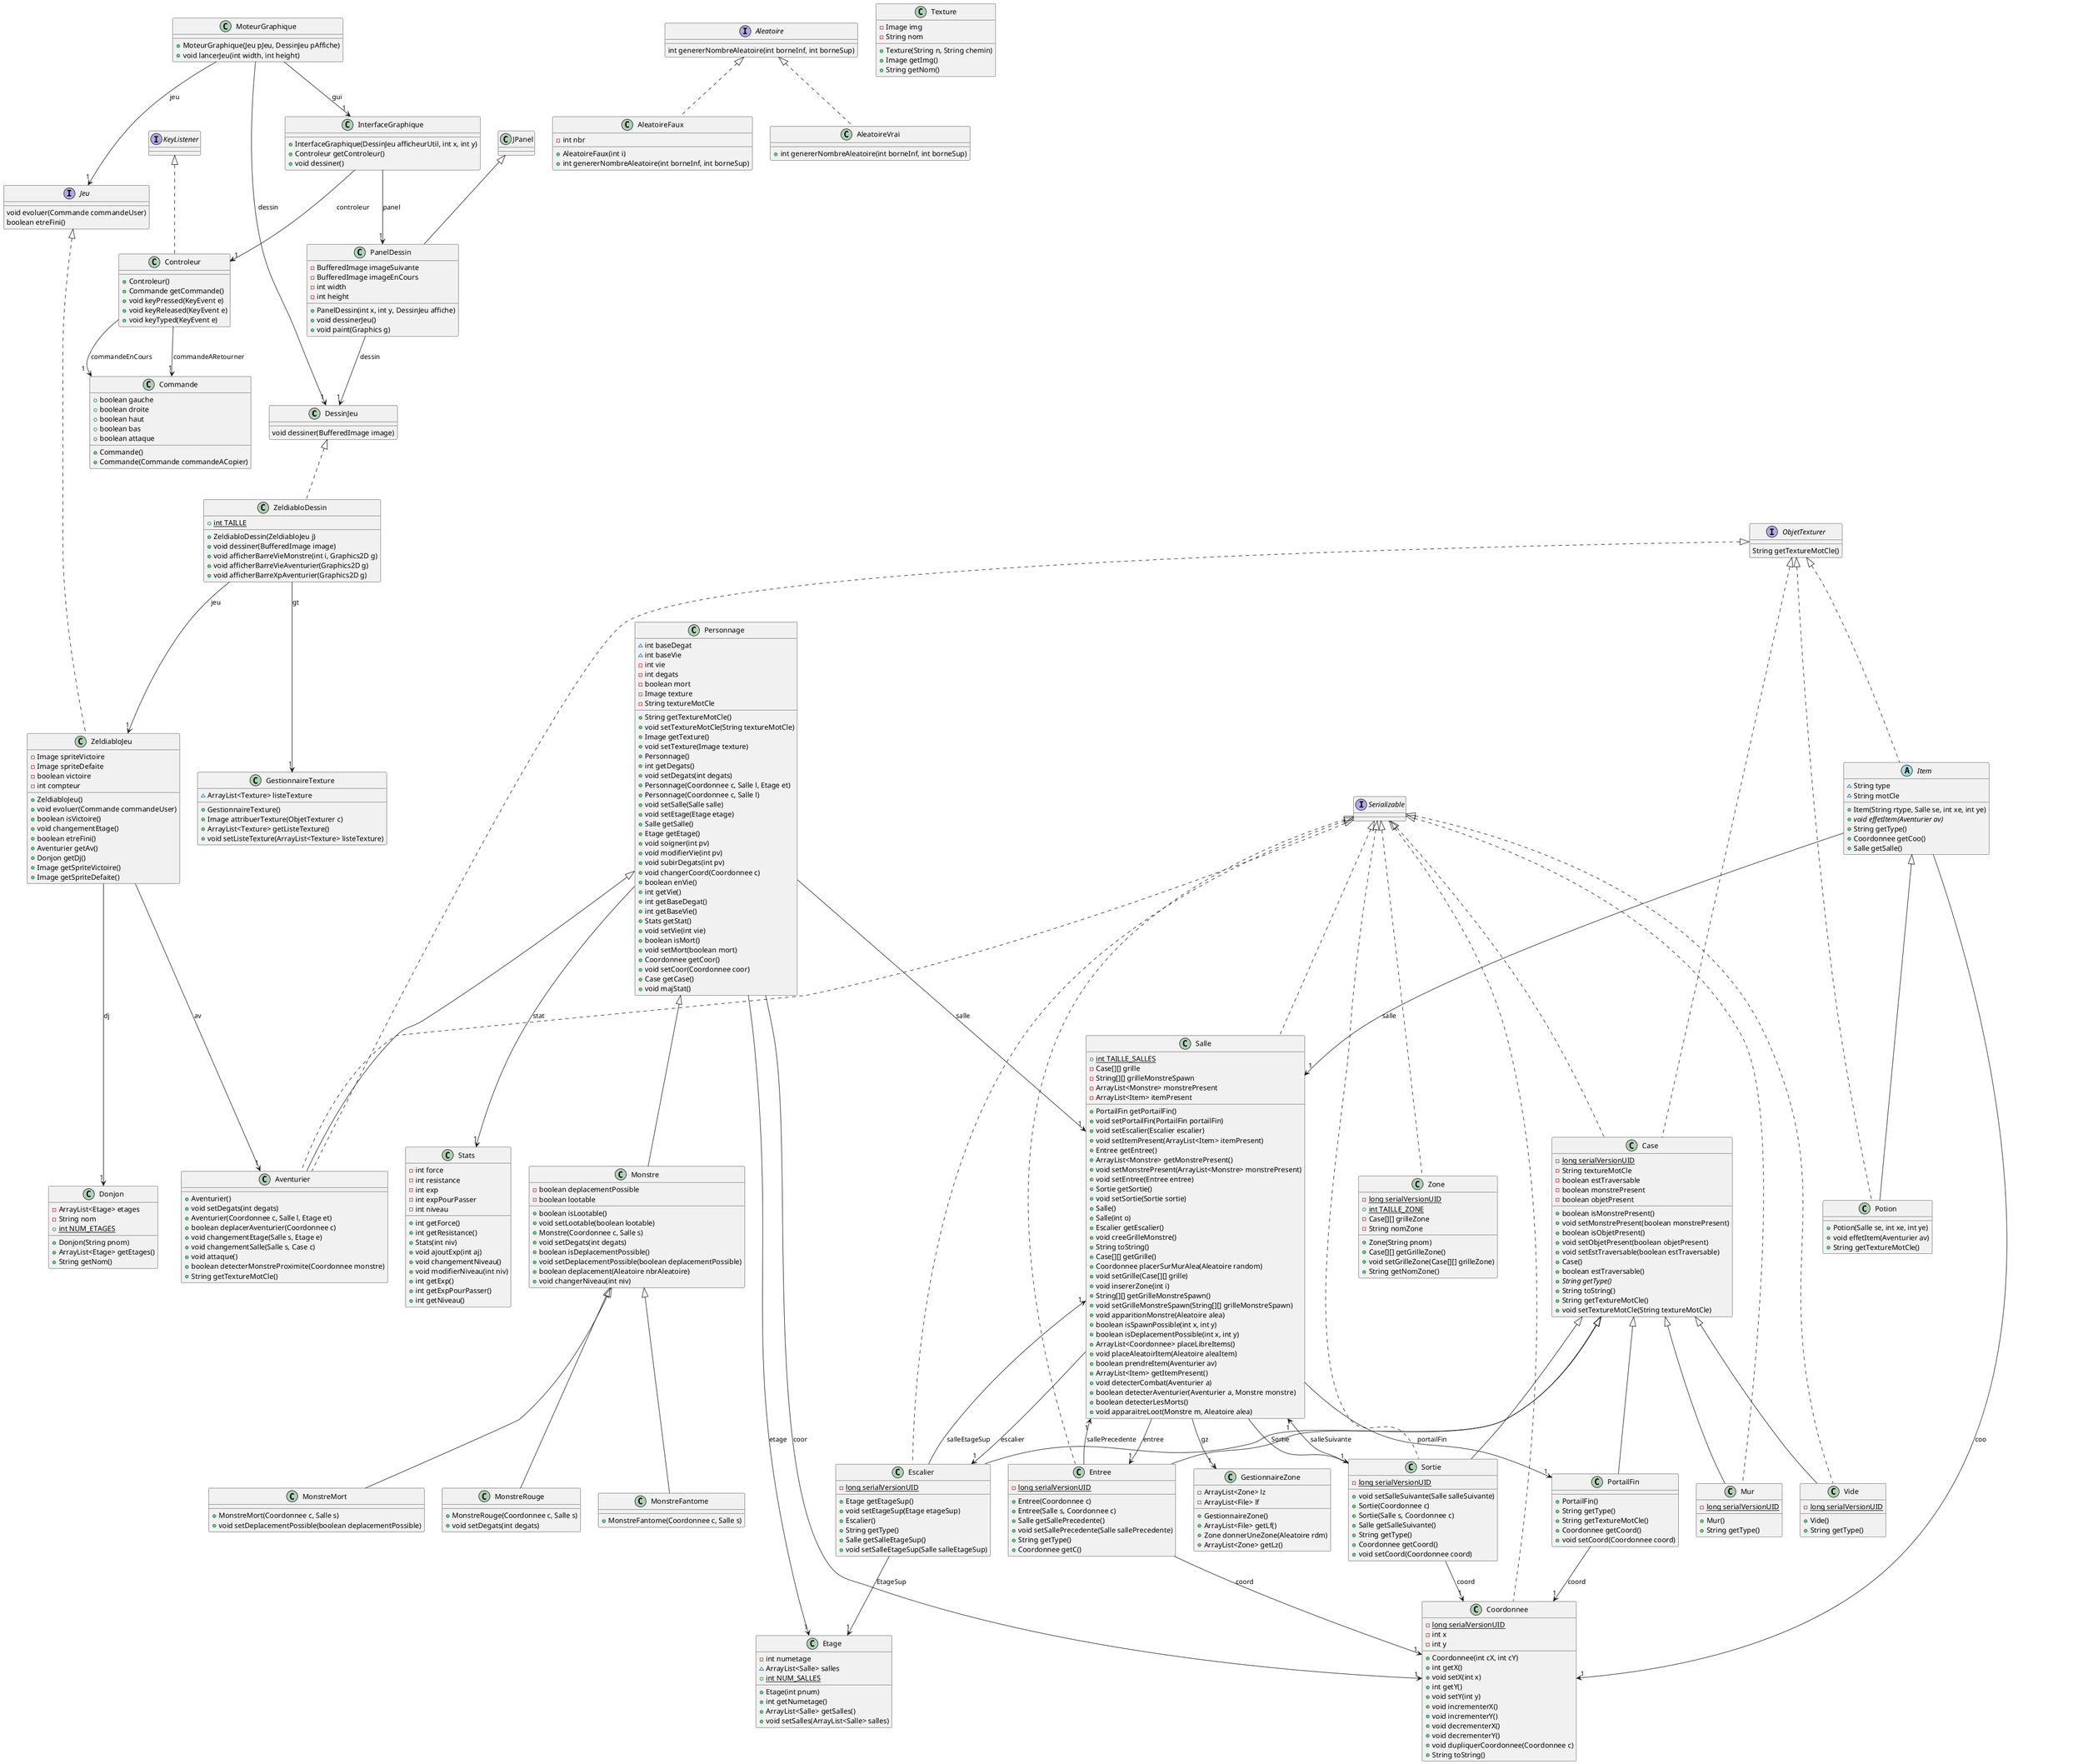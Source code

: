 @startuml
interface DessinJeu [[java:moteur.DessinJeu]] {
	void dessiner(BufferedImage image)
}
class AleatoireFaux [[java:zeldiablo.AleatoireFaux]] {
	-int nbr
	+AleatoireFaux(int i)
	+int genererNombreAleatoire(int borneInf, int borneSup)
}
interface Aleatoire [[java:zeldiablo.Aleatoire]] {
}
Aleatoire <|.. AleatoireFaux
class GestionnaireTexture [[java:zeldiablo.GestionnaireTexture]] {
	~ArrayList<Texture> listeTexture
	+GestionnaireTexture()
	+Image attribuerTexture(ObjetTexturer c)
	+ArrayList<Texture> getListeTexture()
	+void setListeTexture(ArrayList<Texture> listeTexture)
}
class MonstreFantome [[java:zeldiablo.MonstreFantome]] {
	+MonstreFantome(Coordonnee c, Salle s)
}
class Monstre [[java:zeldiablo.Monstre]] {
}
Monstre <|-- MonstreFantome
class AleatoireVrai [[java:zeldiablo.AleatoireVrai]] {
	+int genererNombreAleatoire(int borneInf, int borneSup)
}
interface Aleatoire [[java:zeldiablo.Aleatoire]] {
}
Aleatoire <|.. AleatoireVrai
class Donjon [[java:zeldiablo.Donjon]] {
	-ArrayList<Etage> etages
	-String nom
	+{static}int NUM_ETAGES
	+Donjon(String pnom)
	+ArrayList<Etage> getEtages()
	+String getNom()
}
class Salle [[java:zeldiablo.Salle]] {
	+{static}int TAILLE_SALLES
	-Case[][] grille
	-String[][] grilleMonstreSpawn
	-ArrayList<Monstre> monstrePresent
	-ArrayList<Item> itemPresent
	+PortailFin getPortailFin()
	+void setPortailFin(PortailFin portailFin)
	+void setEscalier(Escalier escalier)
	+void setItemPresent(ArrayList<Item> itemPresent)
	+Entree getEntree()
	+ArrayList<Monstre> getMonstrePresent()
	+void setMonstrePresent(ArrayList<Monstre> monstrePresent)
	+void setEntree(Entree entree)
	+Sortie getSortie()
	+void setSortie(Sortie sortie)
	+Salle()
	+Salle(int o)
	+Escalier getEscalier()
	+void creeGrilleMonstre()
	+String toString()
	+Case[][] getGrille()
	+Coordonnee placerSurMurAlea(Aleatoire random)
	+void setGrille(Case[][] grille)
	+void insererZone(int i)
	+String[][] getGrilleMonstreSpawn()
	+void setGrilleMonstreSpawn(String[][] grilleMonstreSpawn)
	+void apparitionMonstre(Aleatoire alea)
	+boolean isSpawnPossible(int x, int y)
	+boolean isDeplacementPossible(int x, int y)
	+ArrayList<Coordonnee> placeLibreItems()
	+void placeAleatoirItem(Aleatoire aleaItem)
	+boolean prendreItem(Aventurier av)
	+ArrayList<Item> getItemPresent()
	+void detecterCombat(Aventurier a)
	+boolean detecterAventurier(Aventurier a, Monstre monstre)
	+boolean detecterLesMorts()
	+void apparaitreLoot(Monstre m, Aleatoire alea)
}
class GestionnaireZone [[java:zeldiablo.GestionnaireZone]] {
}
Salle --> "1" GestionnaireZone : gz
class Escalier [[java:zeldiablo.Escalier]] {
}
Salle --> "1" Escalier : escalier
class PortailFin [[java:zeldiablo.PortailFin]] {
}
Salle --> "1" PortailFin : portailFin
class Entree [[java:zeldiablo.Entree]] {
}
Salle --> "1" Entree : entree
class Sortie [[java:zeldiablo.Sortie]] {
}
Salle --> "1" Sortie : Sortie
interface Serializable [[java:java.io.Serializable]] {
}
Serializable <|.. Salle
class Sortie [[java:zeldiablo.Sortie]] {
	-{static}long serialVersionUID
	+void setSalleSuivante(Salle salleSuivante)
	+Sortie(Coordonnee c)
	+Sortie(Salle s, Coordonnee c)
	+Salle getSalleSuivante()
	+String getType()
	+Coordonnee getCoord()
	+void setCoord(Coordonnee coord)
}
class Salle [[java:zeldiablo.Salle]] {
}
Sortie --> "1" Salle : salleSuivante
class Coordonnee [[java:zeldiablo.Coordonnee]] {
}
Sortie --> "1" Coordonnee : coord
class Case [[java:zeldiablo.Case]] {
}
Case <|-- Sortie
interface Serializable [[java:java.io.Serializable]] {
}
Serializable <|.. Sortie
abstract class Case [[java:zeldiablo.Case]] {
	-{static}long serialVersionUID
	-String textureMotCle
	-boolean estTraversable
	-boolean monstrePresent
	-boolean objetPresent
	+boolean isMonstrePresent()
	+void setMonstrePresent(boolean monstrePresent)
	+boolean isObjetPresent()
	+void setObjetPresent(boolean objetPresent)
	+void setEstTraversable(boolean estTraversable)
	+Case()
	+boolean estTraversable()
	+{abstract}String getType()
	+String toString()
	+String getTextureMotCle()
	+void setTextureMotCle(String textureMotCle)
}
interface Serializable [[java:java.io.Serializable]] {
}
Serializable <|.. Case
interface ObjetTexturer [[java:zeldiablo.ObjetTexturer]] {
}
ObjetTexturer <|.. Case
class Coordonnee [[java:zeldiablo.Coordonnee]] {
	-{static}long serialVersionUID
	-int x
	-int y
	+Coordonnee(int cX, int cY)
	+int getX()
	+void setX(int x)
	+int getY()
	+void setY(int y)
	+void incrementerX()
	+void incrementerY()
	+void decrementerX()
	+void decrementerY()
	+void dupliquerCoordonnee(Coordonnee c)
	+String toString()
}
interface Serializable [[java:java.io.Serializable]] {
}
Serializable <|.. Coordonnee
class Etage [[java:zeldiablo.Etage]] {
	-int numetage
	~ArrayList<Salle> salles
	+{static}int NUM_SALLES
	+Etage(int pnum)
	+int getNumetage()
	+ArrayList<Salle> getSalles()
	+void setSalles(ArrayList<Salle> salles)
}
class Potion [[java:zeldiablo.Potion]] {
	+Potion(Salle se, int xe, int ye)
	+void effetItem(Aventurier av)
	+String getTextureMotCle()
}
class Item [[java:zeldiablo.Item]] {
}
Item <|-- Potion
interface ObjetTexturer [[java:zeldiablo.ObjetTexturer]] {
}
ObjetTexturer <|.. Potion
class Escalier [[java:zeldiablo.Escalier]] {
	-{static}long serialVersionUID
	+Etage getEtageSup()
	+void setEtageSup(Etage etageSup)
	+Escalier()
	+String getType()
	+Salle getSalleEtageSup()
	+void setSalleEtageSup(Salle salleEtageSup)
}
class Salle [[java:zeldiablo.Salle]] {
}
Escalier --> "1" Salle : salleEtageSup
class Etage [[java:zeldiablo.Etage]] {
}
Escalier --> "1" Etage : EtageSup
class Case [[java:zeldiablo.Case]] {
}
Case <|-- Escalier
interface Serializable [[java:java.io.Serializable]] {
}
Serializable <|.. Escalier
class Vide [[java:zeldiablo.Vide]] {
	-{static}long serialVersionUID
	+Vide()
	+String getType()
}
class Case [[java:zeldiablo.Case]] {
}
Case <|-- Vide
interface Serializable [[java:java.io.Serializable]] {
}
Serializable <|.. Vide
class MonstreMort [[java:zeldiablo.MonstreMort]] {
	+MonstreMort(Coordonnee c, Salle s)
	+void setDeplacementPossible(boolean deplacementPossible)
}
class Monstre [[java:zeldiablo.Monstre]] {
}
Monstre <|-- MonstreMort
class Commande [[java:moteur.Commande]] {
	+boolean gauche
	+boolean droite
	+boolean haut
	+boolean bas
	+boolean attaque
	+Commande()
	+Commande(Commande commandeACopier)
}
abstract class Item [[java:zeldiablo.Item]] {
	~String type
	~String motCle
	+Item(String rtype, Salle se, int xe, int ye)
	+{abstract}void effetItem(Aventurier av)
	+String getType()
	+Coordonnee getCoo()
	+Salle getSalle()
}
class Salle [[java:zeldiablo.Salle]] {
}
Item --> "1" Salle : salle
class Coordonnee [[java:zeldiablo.Coordonnee]] {
}
Item --> "1" Coordonnee : coo
interface ObjetTexturer [[java:zeldiablo.ObjetTexturer]] {
}
ObjetTexturer <|.. Item
class MoteurGraphique [[java:moteur.MoteurGraphique]] {
	+MoteurGraphique(Jeu pJeu, DessinJeu pAffiche)
	+void lancerJeu(int width, int height)
}
class Jeu [[java:moteur.Jeu]] {
}
MoteurGraphique --> "1" Jeu : jeu
class InterfaceGraphique [[java:moteur.InterfaceGraphique]] {
}
MoteurGraphique --> "1" InterfaceGraphique : gui
class DessinJeu [[java:moteur.DessinJeu]] {
}
MoteurGraphique --> "1" DessinJeu : dessin
class MonstreRouge [[java:zeldiablo.MonstreRouge]] {
	+MonstreRouge(Coordonnee c, Salle s)
	+void setDegats(int degats)
}
class Monstre [[java:zeldiablo.Monstre]] {
}
Monstre <|-- MonstreRouge
interface Aleatoire [[java:zeldiablo.Aleatoire]] {
	int genererNombreAleatoire(int borneInf, int borneSup)
}
interface ObjetTexturer [[java:zeldiablo.ObjetTexturer]] {
	String getTextureMotCle()
}
class Monstre [[java:zeldiablo.Monstre]] {
	-boolean deplacementPossible
	-boolean lootable
	+boolean isLootable()
	+void setLootable(boolean lootable)
	+Monstre(Coordonnee c, Salle s)
	+void setDegats(int degats)
	+boolean isDeplacementPossible()
	+void setDeplacementPossible(boolean deplacementPossible)
	+boolean deplacement(Aleatoire nbrAleatoire)
	+void changerNiveau(int niv)
}
class Personnage [[java:zeldiablo.Personnage]] {
}
Personnage <|-- Monstre
class GestionnaireZone [[java:zeldiablo.GestionnaireZone]] {
	-ArrayList<Zone> lz
	-ArrayList<File> lf
	+GestionnaireZone()
	+ArrayList<File> getLf()
	+Zone donnerUneZone(Aleatoire rdm)
	+ArrayList<Zone> getLz()
}
class Controleur [[java:moteur.Controleur]] {
	+Controleur()
	+Commande getCommande()
	+void keyPressed(KeyEvent e)
	+void keyReleased(KeyEvent e)
	+void keyTyped(KeyEvent e)
}
class Commande [[java:moteur.Commande]] {
}
Controleur --> "1" Commande : commandeEnCours
class Commande [[java:moteur.Commande]] {
}
Controleur --> "1" Commande : commandeARetourner
interface KeyListener [[java:java.awt.event.KeyListener]] {
}
KeyListener <|.. Controleur
class InterfaceGraphique [[java:moteur.InterfaceGraphique]] {
	+InterfaceGraphique(DessinJeu afficheurUtil, int x, int y)
	+Controleur getControleur()
	+void dessiner()
}
class PanelDessin [[java:moteur.PanelDessin]] {
}
InterfaceGraphique --> "1" PanelDessin : panel
class Controleur [[java:moteur.Controleur]] {
}
InterfaceGraphique --> "1" Controleur : controleur
class Stats [[java:zeldiablo.Stats]] {
	-int force
	-int resistance
	-int exp
	-int expPourPasser
	-int niveau
	+int getForce()
	+int getResistance()
	+Stats(int niv)
	+void ajoutExp(int aj)
	+void changementNiveau()
	+void modifierNiveau(int niv)
	+int getExp()
	+int getExpPourPasser()
	+int getNiveau()
}
abstract class Personnage [[java:zeldiablo.Personnage]] {
	~int baseDegat
	~int baseVie
	-int vie
	-int degats
	-boolean mort
	-Image texture
	-String textureMotCle
	+String getTextureMotCle()
	+void setTextureMotCle(String textureMotCle)
	+Image getTexture()
	+void setTexture(Image texture)
	+Personnage()
	+int getDegats()
	+void setDegats(int degats)
	+Personnage(Coordonnee c, Salle l, Etage et)
	+Personnage(Coordonnee c, Salle l)
	+void setSalle(Salle salle)
	+void setEtage(Etage etage)
	+Salle getSalle()
	+Etage getEtage()
	+void soigner(int pv)
	+void modifierVie(int pv)
	+void subirDegats(int pv)
	+void changerCoord(Coordonnee c)
	+boolean enVie()
	+int getVie()
	+int getBaseDegat()
	+int getBaseVie()
	+Stats getStat()
	+void setVie(int vie)
	+boolean isMort()
	+void setMort(boolean mort)
	+Coordonnee getCoor()
	+void setCoor(Coordonnee coor)
	+Case getCase()
	+void majStat()
}
class Stats [[java:zeldiablo.Stats]] {
}
Personnage --> "1" Stats : stat
class Coordonnee [[java:zeldiablo.Coordonnee]] {
}
Personnage --> "1" Coordonnee : coor
class Salle [[java:zeldiablo.Salle]] {
}
Personnage --> "1" Salle : salle
class Etage [[java:zeldiablo.Etage]] {
}
Personnage --> "1" Etage : etage
class PortailFin [[java:zeldiablo.PortailFin]] {
	+PortailFin()
	+String getType()
	+String getTextureMotCle()
	+Coordonnee getCoord()
	+void setCoord(Coordonnee coord)
}
class Coordonnee [[java:zeldiablo.Coordonnee]] {
}
PortailFin --> "1" Coordonnee : coord
class Case [[java:zeldiablo.Case]] {
}
Case <|-- PortailFin
interface Jeu [[java:moteur.Jeu]] {
	void evoluer(Commande commandeUser)
	boolean etreFini()
}
class Entree [[java:zeldiablo.Entree]] {
	-{static}long serialVersionUID
	+Entree(Coordonnee c)
	+Entree(Salle s, Coordonnee c)
	+Salle getSallePrecedente()
	+void setSallePrecedente(Salle sallePrecedente)
	+String getType()
	+Coordonnee getC()
}
class Salle [[java:zeldiablo.Salle]] {
}
Entree --> "1" Salle : sallePrecedente
class Coordonnee [[java:zeldiablo.Coordonnee]] {
}
Entree --> "1" Coordonnee : coord
class Case [[java:zeldiablo.Case]] {
}
Case <|-- Entree
interface Serializable [[java:java.io.Serializable]] {
}
Serializable <|.. Entree
class ZeldiabloJeu [[java:zeldiablo.ZeldiabloJeu]] {
	-Image spriteVictoire
	-Image spriteDefaite
	-boolean victoire
	-int compteur
	+ZeldiabloJeu()
	+void evoluer(Commande commandeUser)
	+boolean isVictoire()
	+void changementEtage()
	+boolean etreFini()
	+Aventurier getAv()
	+Donjon getDj()
	+Image getSpriteVictoire()
	+Image getSpriteDefaite()
}
class Aventurier [[java:zeldiablo.Aventurier]] {
}
ZeldiabloJeu --> "1" Aventurier : av
class Donjon [[java:zeldiablo.Donjon]] {
}
ZeldiabloJeu --> "1" Donjon : dj
interface Jeu [[java:moteur.Jeu]] {
}
Jeu <|.. ZeldiabloJeu
class Aventurier [[java:zeldiablo.Aventurier]] {
	+Aventurier()
	+void setDegats(int degats)
	+Aventurier(Coordonnee c, Salle l, Etage et)
	+boolean deplacerAventurier(Coordonnee c)
	+void changementEtage(Salle s, Etage e)
	+void changementSalle(Salle s, Case c)
	+void attaque()
	+boolean detecterMonstreProximite(Coordonnee monstre)
	+String getTextureMotCle()
}
class Personnage [[java:zeldiablo.Personnage]] {
}
Personnage <|-- Aventurier
interface Serializable [[java:java.io.Serializable]] {
}
Serializable <|.. Aventurier
interface ObjetTexturer [[java:zeldiablo.ObjetTexturer]] {
}
ObjetTexturer <|.. Aventurier
class Zone [[java:zeldiablo.Zone]] {
	-{static}long serialVersionUID
	+{static}int TAILLE_ZONE
	-Case[][] grilleZone
	-String nomZone
	+Zone(String pnom)
	+Case[][] getGrilleZone()
	+void setGrilleZone(Case[][] grilleZone)
	+String getNomZone()
}
interface Serializable [[java:java.io.Serializable]] {
}
Serializable <|.. Zone
class ZeldiabloDessin [[java:zeldiablo.ZeldiabloDessin]] {
	+{static}int TAILLE
	+ZeldiabloDessin(ZeldiabloJeu j)
	+void dessiner(BufferedImage image)
	+void afficherBarreVieMonstre(int i, Graphics2D g)
	+void afficherBarreVieAventurier(Graphics2D g)
	+void afficherBarreXpAventurier(Graphics2D g)
}
class GestionnaireTexture [[java:zeldiablo.GestionnaireTexture]] {
}
ZeldiabloDessin --> "1" GestionnaireTexture : gt
class ZeldiabloJeu [[java:zeldiablo.ZeldiabloJeu]] {
}
ZeldiabloDessin --> "1" ZeldiabloJeu : jeu
interface DessinJeu [[java:moteur.DessinJeu]] {
}
DessinJeu <|.. ZeldiabloDessin
class Texture [[java:zeldiablo.Texture]] {
	-Image img
	-String nom
	+Texture(String n, String chemin)
	+Image getImg()
	+String getNom()
}
class Mur [[java:zeldiablo.Mur]] {
	-{static}long serialVersionUID
	+Mur()
	+String getType()
}
class Case [[java:zeldiablo.Case]] {
}
Case <|-- Mur
interface Serializable [[java:java.io.Serializable]] {
}
Serializable <|.. Mur
class PanelDessin [[java:moteur.PanelDessin]] {
	-BufferedImage imageSuivante
	-BufferedImage imageEnCours
	-int width
	-int height
	+PanelDessin(int x, int y, DessinJeu affiche)
	+void dessinerJeu()
	+void paint(Graphics g)
}
class DessinJeu [[java:moteur.DessinJeu]] {
}
PanelDessin --> "1" DessinJeu : dessin
class JPanel [[java:javax.swing.JPanel]] {
}
JPanel <|-- PanelDessin

@enduml